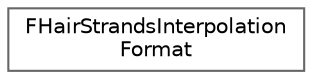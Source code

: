 digraph "Graphical Class Hierarchy"
{
 // INTERACTIVE_SVG=YES
 // LATEX_PDF_SIZE
  bgcolor="transparent";
  edge [fontname=Helvetica,fontsize=10,labelfontname=Helvetica,labelfontsize=10];
  node [fontname=Helvetica,fontsize=10,shape=box,height=0.2,width=0.4];
  rankdir="LR";
  Node0 [id="Node000000",label="FHairStrandsInterpolation\lFormat",height=0.2,width=0.4,color="grey40", fillcolor="white", style="filled",URL="$d8/d2b/structFHairStrandsInterpolationFormat.html",tooltip=" "];
}
